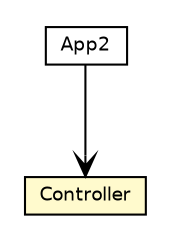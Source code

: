 #!/usr/local/bin/dot
#
# Class diagram 
# Generated by UMLGraph version R5_6-24-gf6e263 (http://www.umlgraph.org/)
#

digraph G {
	edge [fontname="Helvetica",fontsize=10,labelfontname="Helvetica",labelfontsize=10];
	node [fontname="Helvetica",fontsize=10,shape=plaintext];
	nodesep=0.25;
	ranksep=0.5;
	// com.rockhoppertech.music.fx.app2.Controller
	c4262 [label=<<table title="com.rockhoppertech.music.fx.app2.Controller" border="0" cellborder="1" cellspacing="0" cellpadding="2" port="p" bgcolor="lemonChiffon" href="./Controller.html">
		<tr><td><table border="0" cellspacing="0" cellpadding="1">
<tr><td align="center" balign="center"> Controller </td></tr>
		</table></td></tr>
		</table>>, URL="./Controller.html", fontname="Helvetica", fontcolor="black", fontsize=9.0];
	// com.rockhoppertech.music.fx.app2.App2
	c4263 [label=<<table title="com.rockhoppertech.music.fx.app2.App2" border="0" cellborder="1" cellspacing="0" cellpadding="2" port="p" href="./App2.html">
		<tr><td><table border="0" cellspacing="0" cellpadding="1">
<tr><td align="center" balign="center"> App2 </td></tr>
		</table></td></tr>
		</table>>, URL="./App2.html", fontname="Helvetica", fontcolor="black", fontsize=9.0];
	// com.rockhoppertech.music.fx.app2.App2 NAVASSOC com.rockhoppertech.music.fx.app2.Controller
	c4263:p -> c4262:p [taillabel="", label="", headlabel="", fontname="Helvetica", fontcolor="black", fontsize=10.0, color="black", arrowhead=open];
}

